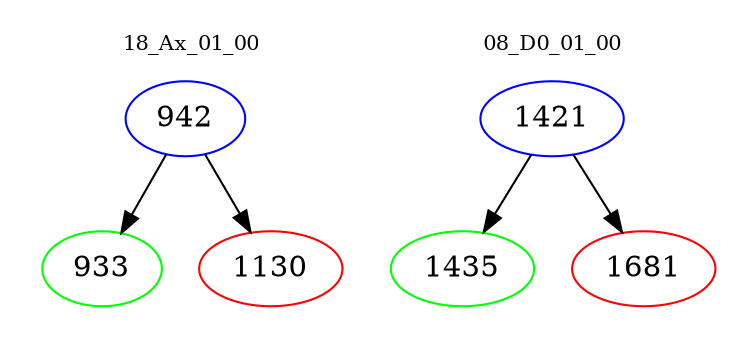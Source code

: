 digraph{
subgraph cluster_0 {
color = white
label = "18_Ax_01_00";
fontsize=10;
T0_942 [label="942", color="blue"]
T0_942 -> T0_933 [color="black"]
T0_933 [label="933", color="green"]
T0_942 -> T0_1130 [color="black"]
T0_1130 [label="1130", color="red"]
}
subgraph cluster_1 {
color = white
label = "08_D0_01_00";
fontsize=10;
T1_1421 [label="1421", color="blue"]
T1_1421 -> T1_1435 [color="black"]
T1_1435 [label="1435", color="green"]
T1_1421 -> T1_1681 [color="black"]
T1_1681 [label="1681", color="red"]
}
}

